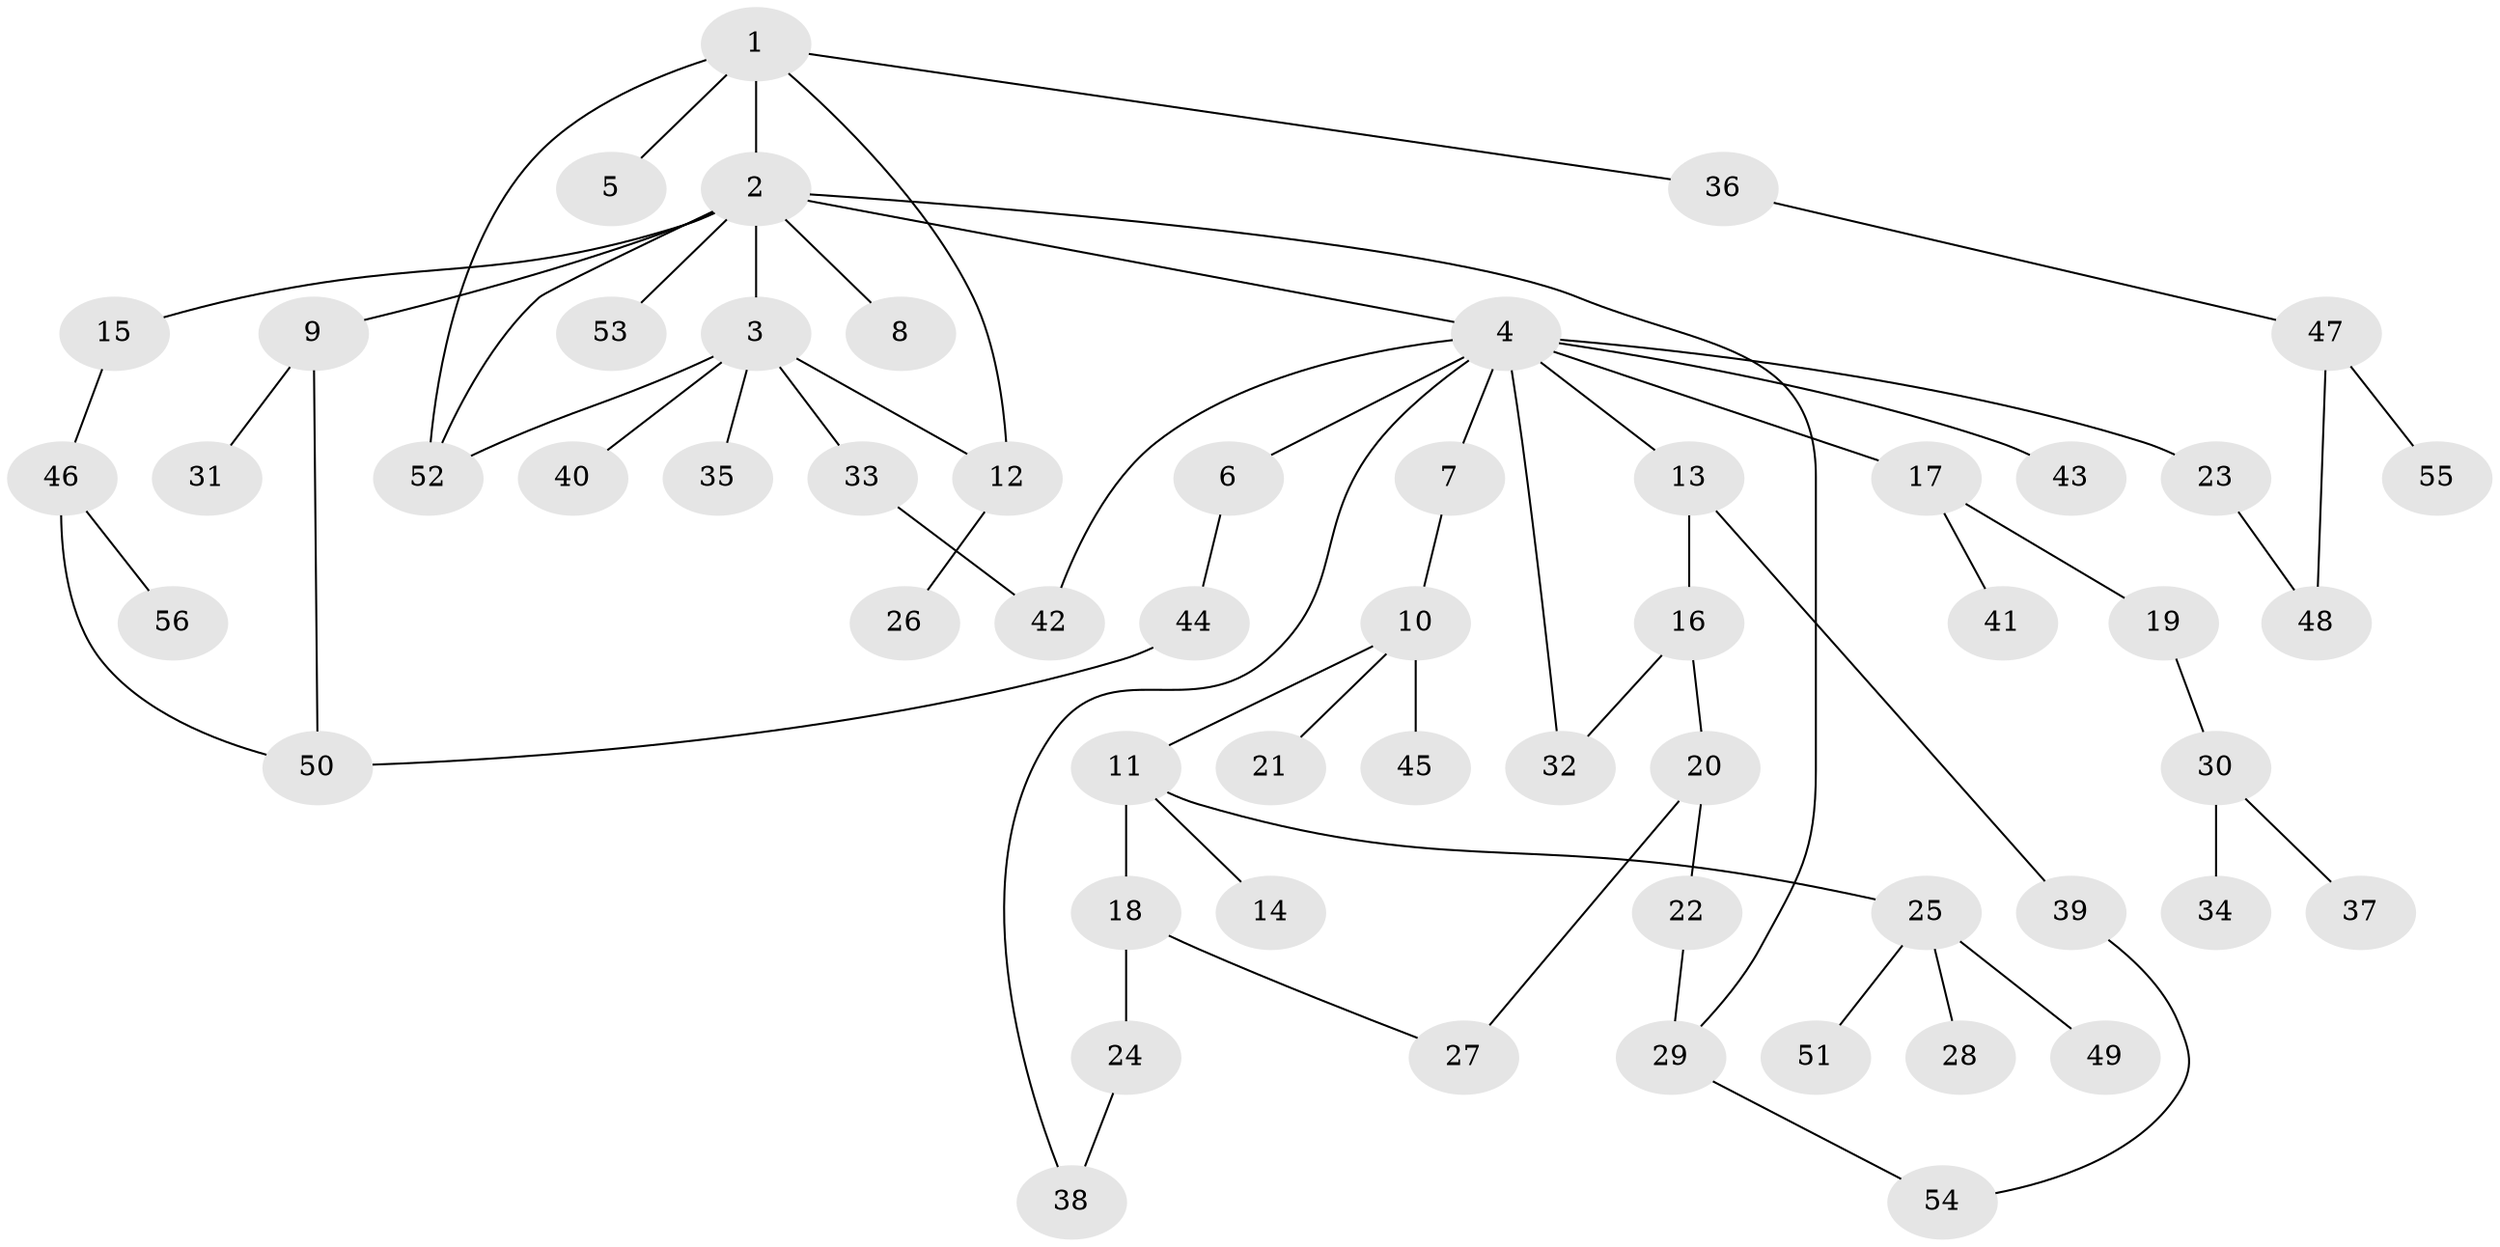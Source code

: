 // Generated by graph-tools (version 1.1) at 2025/34/03/09/25 02:34:07]
// undirected, 56 vertices, 67 edges
graph export_dot {
graph [start="1"]
  node [color=gray90,style=filled];
  1;
  2;
  3;
  4;
  5;
  6;
  7;
  8;
  9;
  10;
  11;
  12;
  13;
  14;
  15;
  16;
  17;
  18;
  19;
  20;
  21;
  22;
  23;
  24;
  25;
  26;
  27;
  28;
  29;
  30;
  31;
  32;
  33;
  34;
  35;
  36;
  37;
  38;
  39;
  40;
  41;
  42;
  43;
  44;
  45;
  46;
  47;
  48;
  49;
  50;
  51;
  52;
  53;
  54;
  55;
  56;
  1 -- 2;
  1 -- 5;
  1 -- 36;
  1 -- 52;
  1 -- 12;
  2 -- 3;
  2 -- 4;
  2 -- 8;
  2 -- 9;
  2 -- 15;
  2 -- 53;
  2 -- 29;
  2 -- 52;
  3 -- 12;
  3 -- 33;
  3 -- 35;
  3 -- 40;
  3 -- 52;
  4 -- 6;
  4 -- 7;
  4 -- 13;
  4 -- 17;
  4 -- 23;
  4 -- 32;
  4 -- 42;
  4 -- 43;
  4 -- 38;
  6 -- 44;
  7 -- 10;
  9 -- 31;
  9 -- 50;
  10 -- 11;
  10 -- 21;
  10 -- 45;
  11 -- 14;
  11 -- 18;
  11 -- 25;
  12 -- 26;
  13 -- 16;
  13 -- 39;
  15 -- 46;
  16 -- 20;
  16 -- 32;
  17 -- 19;
  17 -- 41;
  18 -- 24;
  18 -- 27;
  19 -- 30;
  20 -- 22;
  20 -- 27;
  22 -- 29;
  23 -- 48;
  24 -- 38;
  25 -- 28;
  25 -- 49;
  25 -- 51;
  29 -- 54;
  30 -- 34;
  30 -- 37;
  33 -- 42;
  36 -- 47;
  39 -- 54;
  44 -- 50;
  46 -- 56;
  46 -- 50;
  47 -- 48;
  47 -- 55;
}
